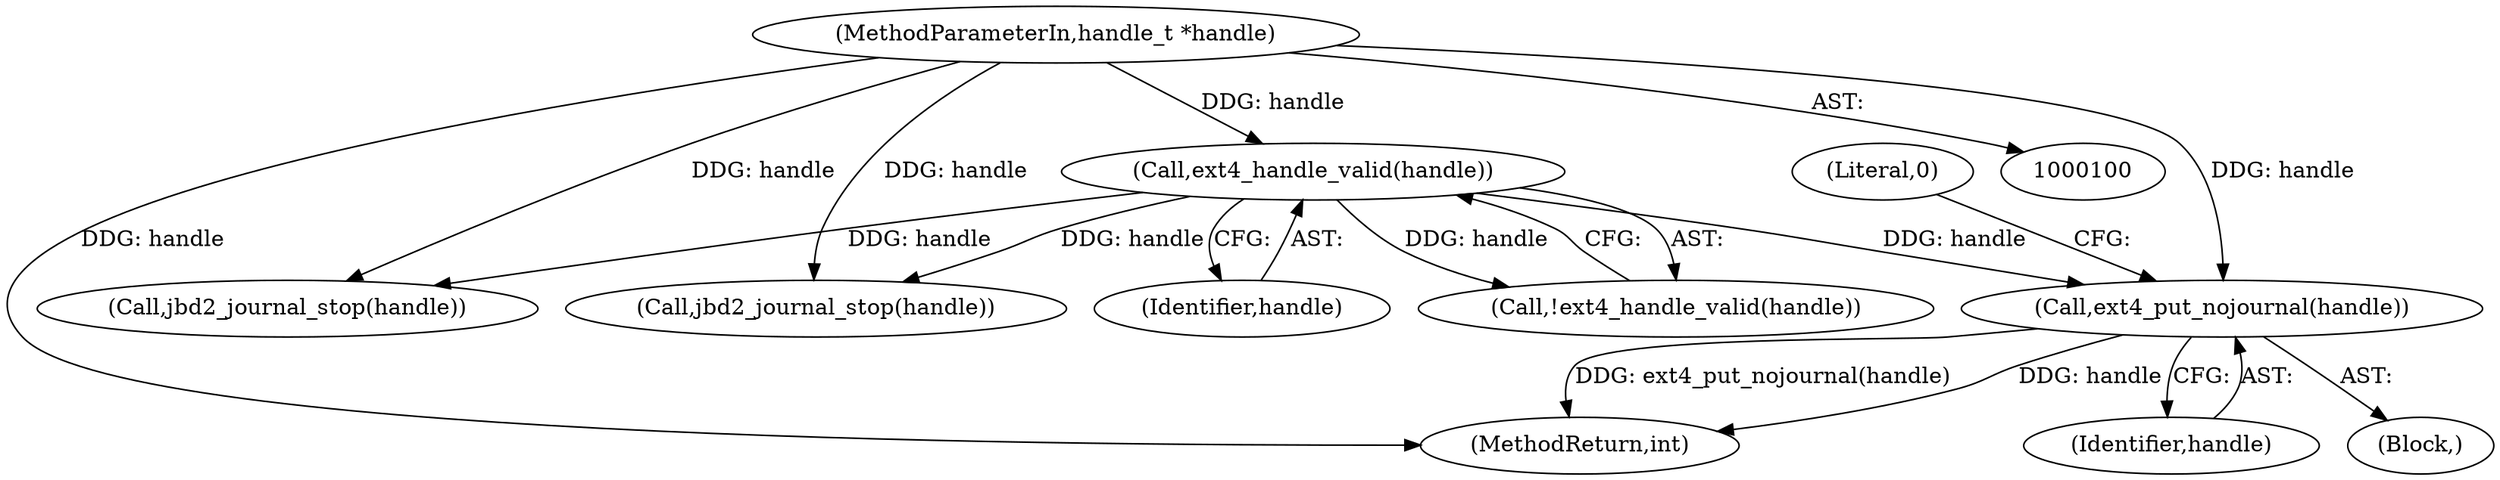 digraph "0_linux_6934da9238da947628be83635e365df41064b09b@pointer" {
"1000113" [label="(Call,ext4_put_nojournal(handle))"];
"1000110" [label="(Call,ext4_handle_valid(handle))"];
"1000103" [label="(MethodParameterIn,handle_t *handle)"];
"1000109" [label="(Call,!ext4_handle_valid(handle))"];
"1000110" [label="(Call,ext4_handle_valid(handle))"];
"1000103" [label="(MethodParameterIn,handle_t *handle)"];
"1000114" [label="(Identifier,handle)"];
"1000111" [label="(Identifier,handle)"];
"1000152" [label="(Call,jbd2_journal_stop(handle))"];
"1000116" [label="(Literal,0)"];
"1000113" [label="(Call,ext4_put_nojournal(handle))"];
"1000125" [label="(Call,jbd2_journal_stop(handle))"];
"1000112" [label="(Block,)"];
"1000169" [label="(MethodReturn,int)"];
"1000113" -> "1000112"  [label="AST: "];
"1000113" -> "1000114"  [label="CFG: "];
"1000114" -> "1000113"  [label="AST: "];
"1000116" -> "1000113"  [label="CFG: "];
"1000113" -> "1000169"  [label="DDG: handle"];
"1000113" -> "1000169"  [label="DDG: ext4_put_nojournal(handle)"];
"1000110" -> "1000113"  [label="DDG: handle"];
"1000103" -> "1000113"  [label="DDG: handle"];
"1000110" -> "1000109"  [label="AST: "];
"1000110" -> "1000111"  [label="CFG: "];
"1000111" -> "1000110"  [label="AST: "];
"1000109" -> "1000110"  [label="CFG: "];
"1000110" -> "1000109"  [label="DDG: handle"];
"1000103" -> "1000110"  [label="DDG: handle"];
"1000110" -> "1000125"  [label="DDG: handle"];
"1000110" -> "1000152"  [label="DDG: handle"];
"1000103" -> "1000100"  [label="AST: "];
"1000103" -> "1000169"  [label="DDG: handle"];
"1000103" -> "1000125"  [label="DDG: handle"];
"1000103" -> "1000152"  [label="DDG: handle"];
}
